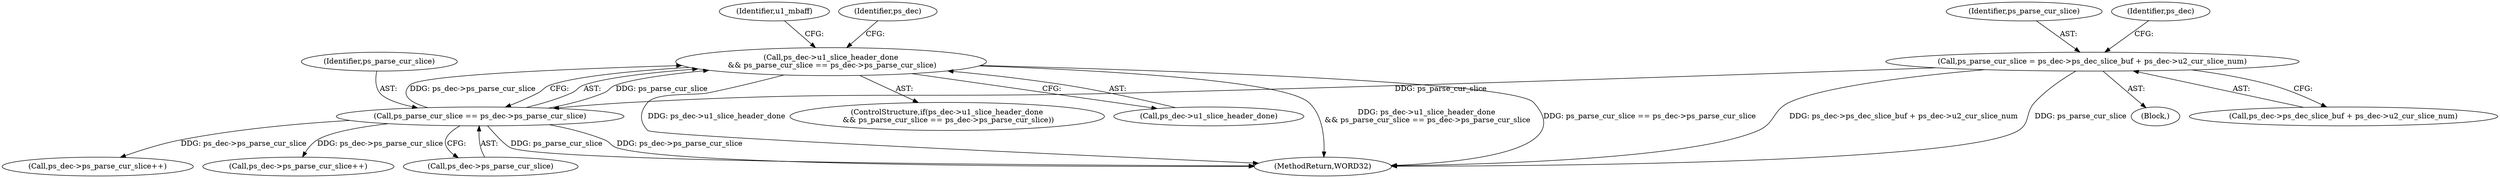 digraph "0_Android_9a00f562a612d56e7b2b989d168647db900ba6cf@pointer" {
"1000556" [label="(Call,ps_dec->u1_slice_header_done\n && ps_parse_cur_slice == ps_dec->ps_parse_cur_slice)"];
"1000560" [label="(Call,ps_parse_cur_slice == ps_dec->ps_parse_cur_slice)"];
"1000546" [label="(Call,ps_parse_cur_slice = ps_dec->ps_dec_slice_buf + ps_dec->u2_cur_slice_num)"];
"1001408" [label="(Call,ps_dec->ps_parse_cur_slice++)"];
"1000560" [label="(Call,ps_parse_cur_slice == ps_dec->ps_parse_cur_slice)"];
"1000568" [label="(Identifier,u1_mbaff)"];
"1000556" [label="(Call,ps_dec->u1_slice_header_done\n && ps_parse_cur_slice == ps_dec->ps_parse_cur_slice)"];
"1000548" [label="(Call,ps_dec->ps_dec_slice_buf + ps_dec->u2_cur_slice_num)"];
"1000547" [label="(Identifier,ps_parse_cur_slice)"];
"1000546" [label="(Call,ps_parse_cur_slice = ps_dec->ps_dec_slice_buf + ps_dec->u2_cur_slice_num)"];
"1000561" [label="(Identifier,ps_parse_cur_slice)"];
"1000821" [label="(Call,ps_dec->ps_parse_cur_slice++)"];
"1000829" [label="(Identifier,ps_dec)"];
"1000558" [label="(Identifier,ps_dec)"];
"1000562" [label="(Call,ps_dec->ps_parse_cur_slice)"];
"1000557" [label="(Call,ps_dec->u1_slice_header_done)"];
"1001450" [label="(MethodReturn,WORD32)"];
"1000544" [label="(Block,)"];
"1000555" [label="(ControlStructure,if(ps_dec->u1_slice_header_done\n && ps_parse_cur_slice == ps_dec->ps_parse_cur_slice))"];
"1000556" -> "1000555"  [label="AST: "];
"1000556" -> "1000557"  [label="CFG: "];
"1000556" -> "1000560"  [label="CFG: "];
"1000557" -> "1000556"  [label="AST: "];
"1000560" -> "1000556"  [label="AST: "];
"1000568" -> "1000556"  [label="CFG: "];
"1000829" -> "1000556"  [label="CFG: "];
"1000556" -> "1001450"  [label="DDG: ps_parse_cur_slice == ps_dec->ps_parse_cur_slice"];
"1000556" -> "1001450"  [label="DDG: ps_dec->u1_slice_header_done"];
"1000556" -> "1001450"  [label="DDG: ps_dec->u1_slice_header_done\n && ps_parse_cur_slice == ps_dec->ps_parse_cur_slice"];
"1000560" -> "1000556"  [label="DDG: ps_parse_cur_slice"];
"1000560" -> "1000556"  [label="DDG: ps_dec->ps_parse_cur_slice"];
"1000560" -> "1000562"  [label="CFG: "];
"1000561" -> "1000560"  [label="AST: "];
"1000562" -> "1000560"  [label="AST: "];
"1000560" -> "1001450"  [label="DDG: ps_dec->ps_parse_cur_slice"];
"1000560" -> "1001450"  [label="DDG: ps_parse_cur_slice"];
"1000546" -> "1000560"  [label="DDG: ps_parse_cur_slice"];
"1000560" -> "1000821"  [label="DDG: ps_dec->ps_parse_cur_slice"];
"1000560" -> "1001408"  [label="DDG: ps_dec->ps_parse_cur_slice"];
"1000546" -> "1000544"  [label="AST: "];
"1000546" -> "1000548"  [label="CFG: "];
"1000547" -> "1000546"  [label="AST: "];
"1000548" -> "1000546"  [label="AST: "];
"1000558" -> "1000546"  [label="CFG: "];
"1000546" -> "1001450"  [label="DDG: ps_dec->ps_dec_slice_buf + ps_dec->u2_cur_slice_num"];
"1000546" -> "1001450"  [label="DDG: ps_parse_cur_slice"];
}
